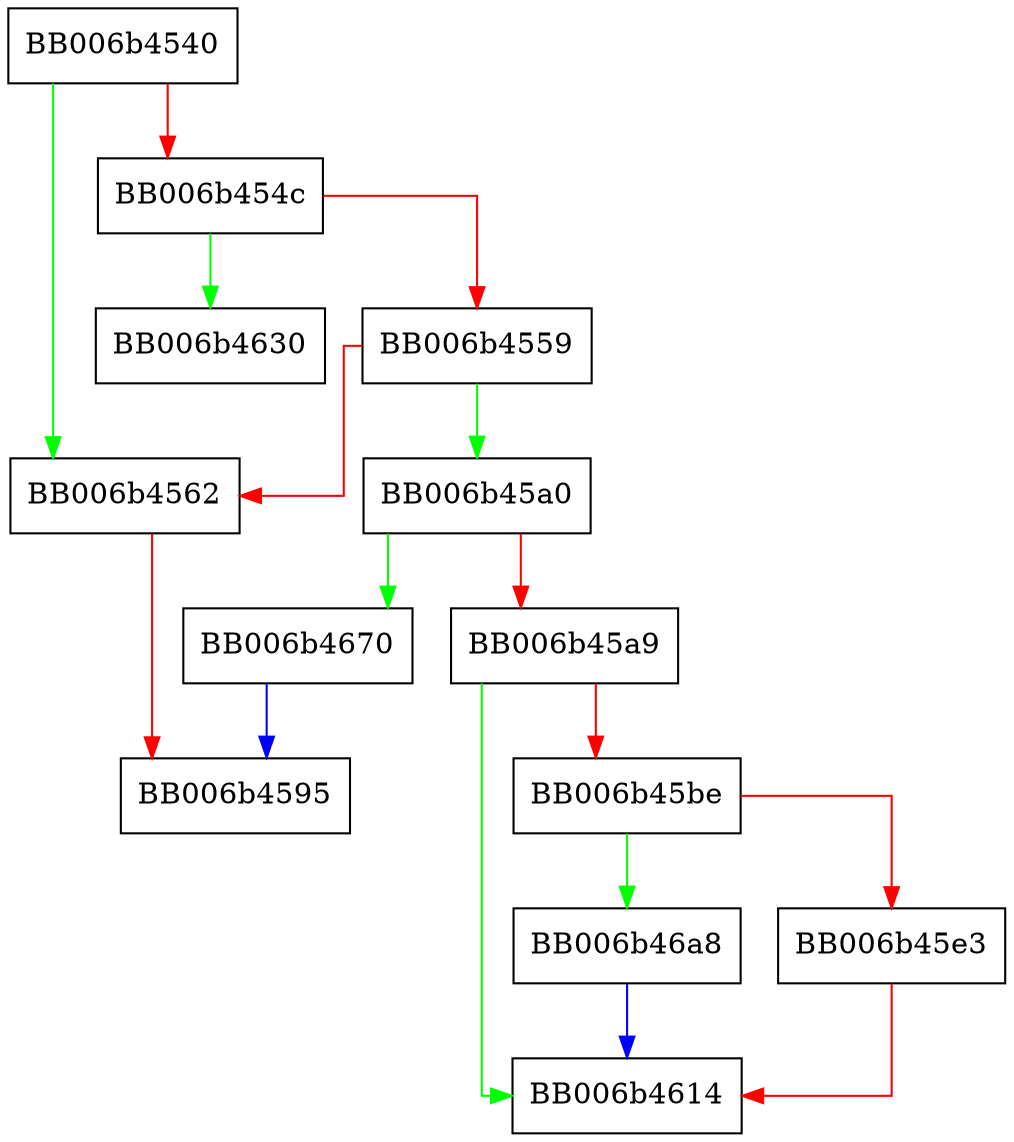 digraph sm2_to_type_specific_no_pub_der_encode {
  node [shape="box"];
  graph [splines=ortho];
  BB006b4540 -> BB006b4562 [color="green"];
  BB006b4540 -> BB006b454c [color="red"];
  BB006b454c -> BB006b4630 [color="green"];
  BB006b454c -> BB006b4559 [color="red"];
  BB006b4559 -> BB006b45a0 [color="green"];
  BB006b4559 -> BB006b4562 [color="red"];
  BB006b4562 -> BB006b4595 [color="red"];
  BB006b45a0 -> BB006b4670 [color="green"];
  BB006b45a0 -> BB006b45a9 [color="red"];
  BB006b45a9 -> BB006b4614 [color="green"];
  BB006b45a9 -> BB006b45be [color="red"];
  BB006b45be -> BB006b46a8 [color="green"];
  BB006b45be -> BB006b45e3 [color="red"];
  BB006b45e3 -> BB006b4614 [color="red"];
  BB006b4670 -> BB006b4595 [color="blue"];
  BB006b46a8 -> BB006b4614 [color="blue"];
}